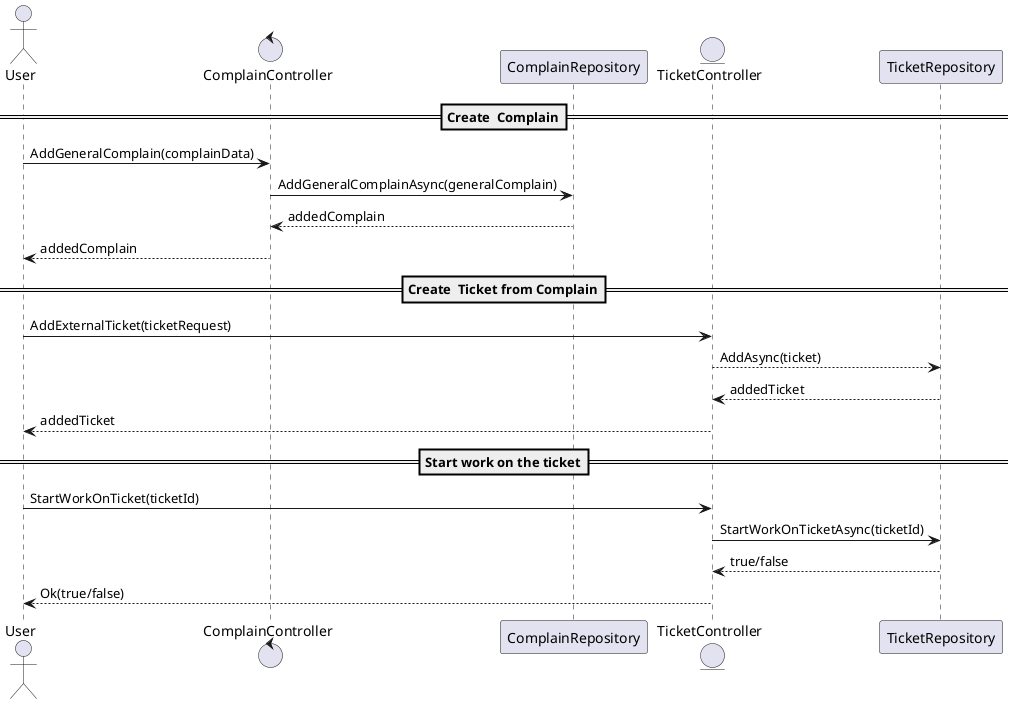 
@startuml

actor User
control "ComplainController" as CC
participant "ComplainRepository" as CR
Entity "TicketController" as TC
participant "TicketRepository" as TR

==Create  Complain==

User -> CC: AddGeneralComplain(complainData)

CC -> CR: AddGeneralComplainAsync(generalComplain) 

CR --> CC: addedComplain

CC --> User: addedComplain

==Create  Ticket from Complain==

User -> TC: AddExternalTicket(ticketRequest)
TC --> TR: AddAsync(ticket)

TR --> TC: addedTicket

TC --> User: addedTicket

==Start work on the ticket==

User -> TC: StartWorkOnTicket(ticketId)
TC -> TR: StartWorkOnTicketAsync(ticketId)

TR --> TC: true/false
TC --> User: Ok(true/false)

@enduml 
